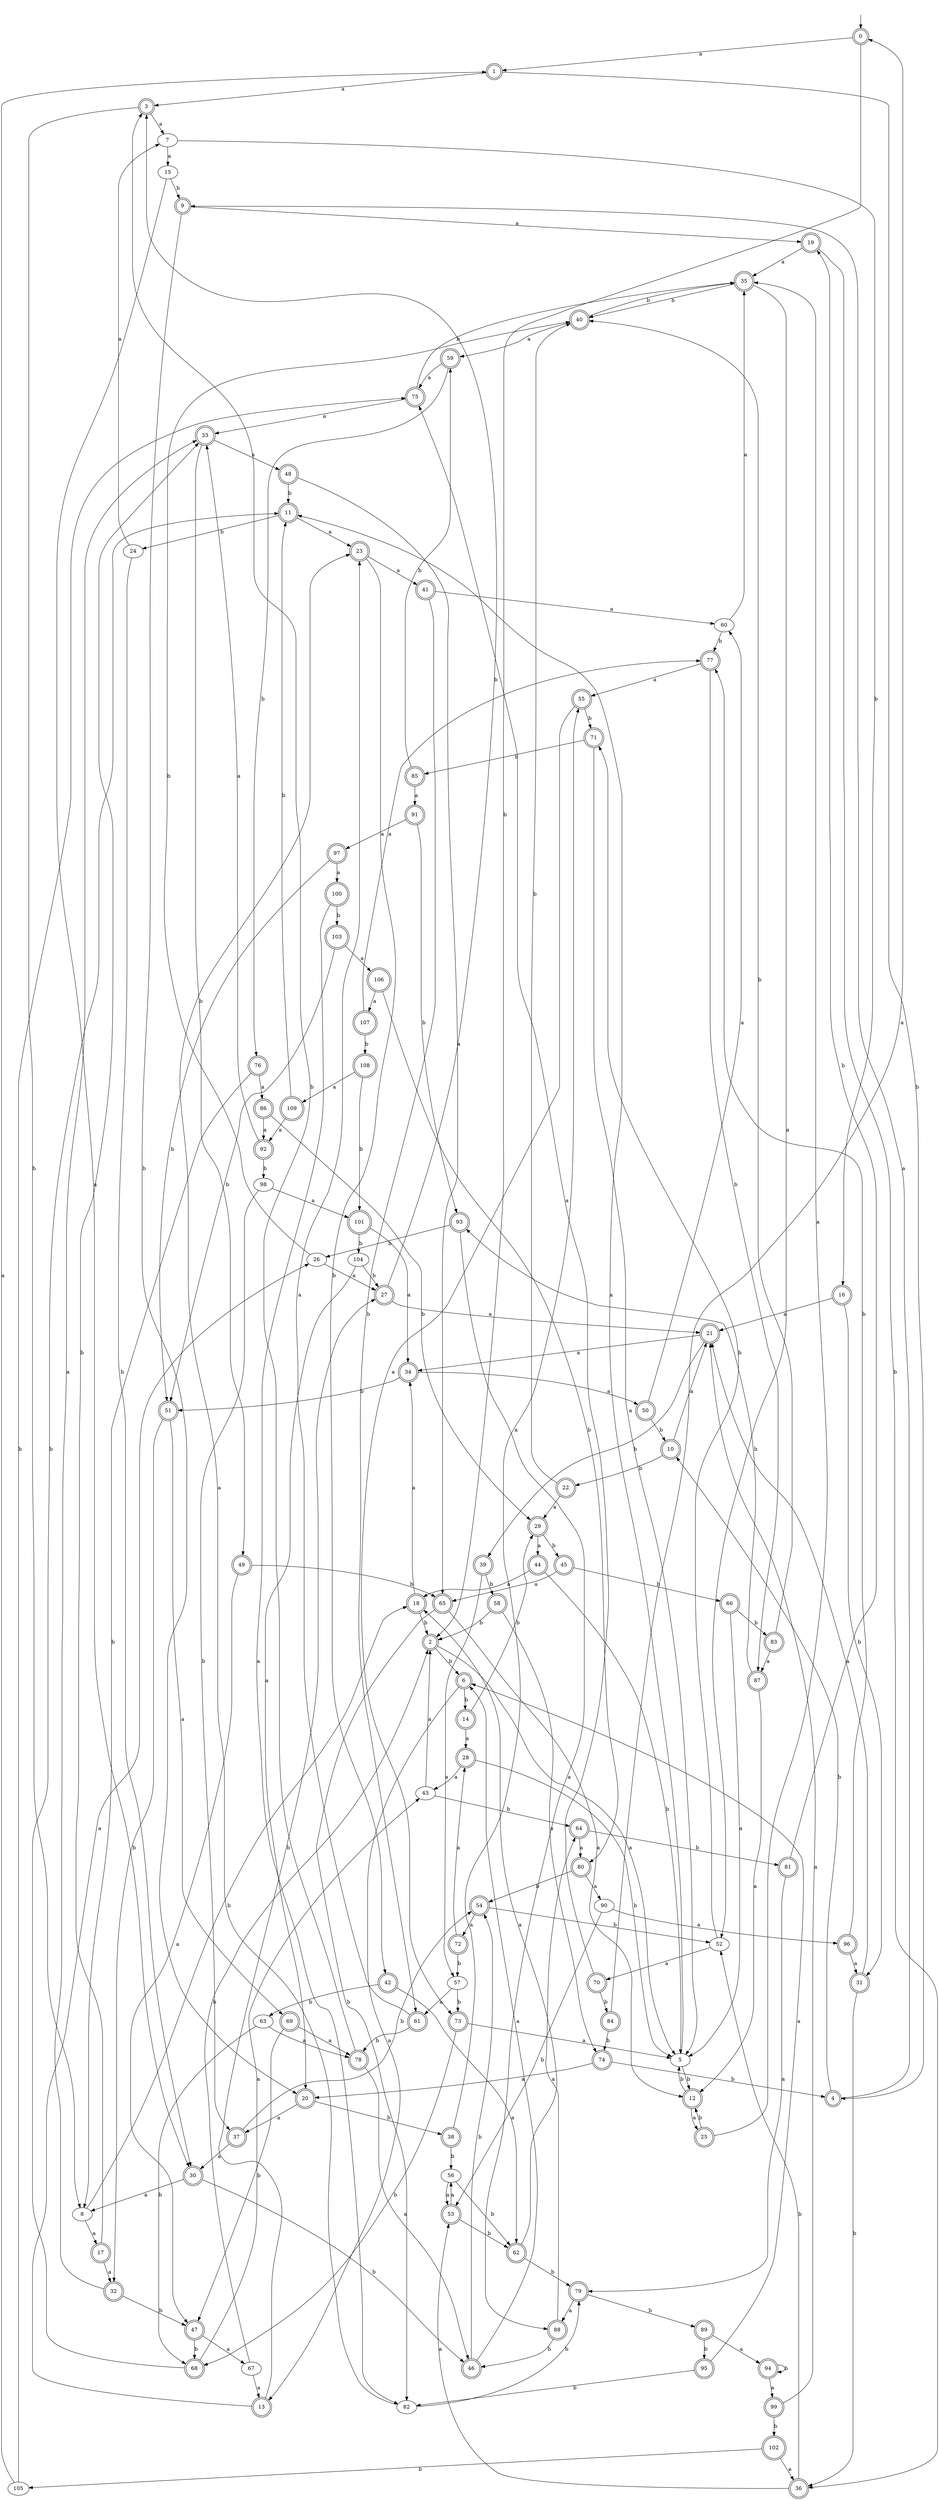 digraph RandomDFA {
  __start0 [label="", shape=none];
  __start0 -> 0 [label=""];
  0 [shape=circle] [shape=doublecircle]
  0 -> 1 [label="a"]
  0 -> 2 [label="b"]
  1 [shape=doublecircle]
  1 -> 3 [label="a"]
  1 -> 4 [label="b"]
  2 [shape=doublecircle]
  2 -> 5 [label="a"]
  2 -> 6 [label="b"]
  3 [shape=doublecircle]
  3 -> 7 [label="a"]
  3 -> 8 [label="b"]
  4 [shape=doublecircle]
  4 -> 9 [label="a"]
  4 -> 10 [label="b"]
  5
  5 -> 11 [label="a"]
  5 -> 12 [label="b"]
  6 [shape=doublecircle]
  6 -> 13 [label="a"]
  6 -> 14 [label="b"]
  7
  7 -> 15 [label="a"]
  7 -> 16 [label="b"]
  8
  8 -> 17 [label="a"]
  8 -> 18 [label="b"]
  9 [shape=doublecircle]
  9 -> 19 [label="a"]
  9 -> 20 [label="b"]
  10 [shape=doublecircle]
  10 -> 21 [label="a"]
  10 -> 22 [label="b"]
  11 [shape=doublecircle]
  11 -> 23 [label="a"]
  11 -> 24 [label="b"]
  12 [shape=doublecircle]
  12 -> 25 [label="a"]
  12 -> 5 [label="b"]
  13 [shape=doublecircle]
  13 -> 26 [label="a"]
  13 -> 27 [label="b"]
  14 [shape=doublecircle]
  14 -> 28 [label="a"]
  14 -> 29 [label="b"]
  15
  15 -> 30 [label="a"]
  15 -> 9 [label="b"]
  16 [shape=doublecircle]
  16 -> 21 [label="a"]
  16 -> 31 [label="b"]
  17 [shape=doublecircle]
  17 -> 32 [label="a"]
  17 -> 33 [label="b"]
  18 [shape=doublecircle]
  18 -> 34 [label="a"]
  18 -> 2 [label="b"]
  19 [shape=doublecircle]
  19 -> 35 [label="a"]
  19 -> 36 [label="b"]
  20 [shape=doublecircle]
  20 -> 37 [label="a"]
  20 -> 38 [label="b"]
  21 [shape=doublecircle]
  21 -> 34 [label="a"]
  21 -> 39 [label="b"]
  22 [shape=doublecircle]
  22 -> 29 [label="a"]
  22 -> 40 [label="b"]
  23 [shape=doublecircle]
  23 -> 41 [label="a"]
  23 -> 42 [label="b"]
  24
  24 -> 7 [label="a"]
  24 -> 30 [label="b"]
  25 [shape=doublecircle]
  25 -> 35 [label="a"]
  25 -> 12 [label="b"]
  26
  26 -> 27 [label="a"]
  26 -> 40 [label="b"]
  27 [shape=doublecircle]
  27 -> 21 [label="a"]
  27 -> 3 [label="b"]
  28 [shape=doublecircle]
  28 -> 43 [label="a"]
  28 -> 5 [label="b"]
  29 [shape=doublecircle]
  29 -> 44 [label="a"]
  29 -> 45 [label="b"]
  30 [shape=doublecircle]
  30 -> 8 [label="a"]
  30 -> 46 [label="b"]
  31 [shape=doublecircle]
  31 -> 21 [label="a"]
  31 -> 36 [label="b"]
  32 [shape=doublecircle]
  32 -> 33 [label="a"]
  32 -> 47 [label="b"]
  33 [shape=doublecircle]
  33 -> 48 [label="a"]
  33 -> 49 [label="b"]
  34 [shape=doublecircle]
  34 -> 50 [label="a"]
  34 -> 51 [label="b"]
  35 [shape=doublecircle]
  35 -> 52 [label="a"]
  35 -> 40 [label="b"]
  36 [shape=doublecircle]
  36 -> 53 [label="a"]
  36 -> 52 [label="b"]
  37 [shape=doublecircle]
  37 -> 30 [label="a"]
  37 -> 54 [label="b"]
  38 [shape=doublecircle]
  38 -> 55 [label="a"]
  38 -> 56 [label="b"]
  39 [shape=doublecircle]
  39 -> 57 [label="a"]
  39 -> 58 [label="b"]
  40 [shape=doublecircle]
  40 -> 59 [label="a"]
  40 -> 35 [label="b"]
  41 [shape=doublecircle]
  41 -> 60 [label="a"]
  41 -> 61 [label="b"]
  42 [shape=doublecircle]
  42 -> 62 [label="a"]
  42 -> 63 [label="b"]
  43
  43 -> 2 [label="a"]
  43 -> 64 [label="b"]
  44 [shape=doublecircle]
  44 -> 18 [label="a"]
  44 -> 5 [label="b"]
  45 [shape=doublecircle]
  45 -> 65 [label="a"]
  45 -> 66 [label="b"]
  46 [shape=doublecircle]
  46 -> 6 [label="a"]
  46 -> 54 [label="b"]
  47 [shape=doublecircle]
  47 -> 67 [label="a"]
  47 -> 68 [label="b"]
  48 [shape=doublecircle]
  48 -> 65 [label="a"]
  48 -> 11 [label="b"]
  49 [shape=doublecircle]
  49 -> 47 [label="a"]
  49 -> 65 [label="b"]
  50 [shape=doublecircle]
  50 -> 60 [label="a"]
  50 -> 10 [label="b"]
  51 [shape=doublecircle]
  51 -> 69 [label="a"]
  51 -> 32 [label="b"]
  52
  52 -> 70 [label="a"]
  52 -> 71 [label="b"]
  53 [shape=doublecircle]
  53 -> 56 [label="a"]
  53 -> 62 [label="b"]
  54 [shape=doublecircle]
  54 -> 72 [label="a"]
  54 -> 52 [label="b"]
  55 [shape=doublecircle]
  55 -> 73 [label="a"]
  55 -> 71 [label="b"]
  56
  56 -> 53 [label="a"]
  56 -> 62 [label="b"]
  57
  57 -> 61 [label="a"]
  57 -> 73 [label="b"]
  58 [shape=doublecircle]
  58 -> 74 [label="a"]
  58 -> 2 [label="b"]
  59 [shape=doublecircle]
  59 -> 75 [label="a"]
  59 -> 76 [label="b"]
  60
  60 -> 35 [label="a"]
  60 -> 77 [label="b"]
  61 [shape=doublecircle]
  61 -> 23 [label="a"]
  61 -> 78 [label="b"]
  62 [shape=doublecircle]
  62 -> 18 [label="a"]
  62 -> 79 [label="b"]
  63
  63 -> 78 [label="a"]
  63 -> 68 [label="b"]
  64 [shape=doublecircle]
  64 -> 80 [label="a"]
  64 -> 81 [label="b"]
  65 [shape=doublecircle]
  65 -> 12 [label="a"]
  65 -> 82 [label="b"]
  66 [shape=doublecircle]
  66 -> 5 [label="a"]
  66 -> 83 [label="b"]
  67
  67 -> 13 [label="a"]
  67 -> 2 [label="b"]
  68 [shape=doublecircle]
  68 -> 43 [label="a"]
  68 -> 11 [label="b"]
  69 [shape=doublecircle]
  69 -> 78 [label="a"]
  69 -> 47 [label="b"]
  70 [shape=doublecircle]
  70 -> 75 [label="a"]
  70 -> 84 [label="b"]
  71 [shape=doublecircle]
  71 -> 5 [label="a"]
  71 -> 85 [label="b"]
  72 [shape=doublecircle]
  72 -> 28 [label="a"]
  72 -> 57 [label="b"]
  73 [shape=doublecircle]
  73 -> 5 [label="a"]
  73 -> 68 [label="b"]
  74 [shape=doublecircle]
  74 -> 20 [label="a"]
  74 -> 4 [label="b"]
  75 [shape=doublecircle]
  75 -> 33 [label="a"]
  75 -> 35 [label="b"]
  76 [shape=doublecircle]
  76 -> 86 [label="a"]
  76 -> 8 [label="b"]
  77 [shape=doublecircle]
  77 -> 55 [label="a"]
  77 -> 87 [label="b"]
  78 [shape=doublecircle]
  78 -> 46 [label="a"]
  78 -> 3 [label="b"]
  79 [shape=doublecircle]
  79 -> 88 [label="a"]
  79 -> 89 [label="b"]
  80 [shape=doublecircle]
  80 -> 90 [label="a"]
  80 -> 54 [label="b"]
  81 [shape=doublecircle]
  81 -> 79 [label="a"]
  81 -> 19 [label="b"]
  82
  82 -> 23 [label="a"]
  82 -> 79 [label="b"]
  83 [shape=doublecircle]
  83 -> 87 [label="a"]
  83 -> 40 [label="b"]
  84 [shape=doublecircle]
  84 -> 0 [label="a"]
  84 -> 74 [label="b"]
  85 [shape=doublecircle]
  85 -> 91 [label="a"]
  85 -> 59 [label="b"]
  86 [shape=doublecircle]
  86 -> 92 [label="a"]
  86 -> 29 [label="b"]
  87 [shape=doublecircle]
  87 -> 12 [label="a"]
  87 -> 93 [label="b"]
  88 [shape=doublecircle]
  88 -> 64 [label="a"]
  88 -> 46 [label="b"]
  89 [shape=doublecircle]
  89 -> 94 [label="a"]
  89 -> 95 [label="b"]
  90
  90 -> 96 [label="a"]
  90 -> 53 [label="b"]
  91 [shape=doublecircle]
  91 -> 97 [label="a"]
  91 -> 93 [label="b"]
  92 [shape=doublecircle]
  92 -> 33 [label="a"]
  92 -> 98 [label="b"]
  93 [shape=doublecircle]
  93 -> 88 [label="a"]
  93 -> 26 [label="b"]
  94 [shape=doublecircle]
  94 -> 99 [label="a"]
  94 -> 94 [label="b"]
  95 [shape=doublecircle]
  95 -> 6 [label="a"]
  95 -> 82 [label="b"]
  96 [shape=doublecircle]
  96 -> 31 [label="a"]
  96 -> 77 [label="b"]
  97 [shape=doublecircle]
  97 -> 100 [label="a"]
  97 -> 51 [label="b"]
  98
  98 -> 101 [label="a"]
  98 -> 37 [label="b"]
  99 [shape=doublecircle]
  99 -> 21 [label="a"]
  99 -> 102 [label="b"]
  100 [shape=doublecircle]
  100 -> 82 [label="a"]
  100 -> 103 [label="b"]
  101 [shape=doublecircle]
  101 -> 34 [label="a"]
  101 -> 104 [label="b"]
  102 [shape=doublecircle]
  102 -> 36 [label="a"]
  102 -> 105 [label="b"]
  103 [shape=doublecircle]
  103 -> 106 [label="a"]
  103 -> 51 [label="b"]
  104
  104 -> 20 [label="a"]
  104 -> 27 [label="b"]
  105
  105 -> 1 [label="a"]
  105 -> 75 [label="b"]
  106 [shape=doublecircle]
  106 -> 107 [label="a"]
  106 -> 80 [label="b"]
  107 [shape=doublecircle]
  107 -> 77 [label="a"]
  107 -> 108 [label="b"]
  108 [shape=doublecircle]
  108 -> 109 [label="a"]
  108 -> 101 [label="b"]
  109 [shape=doublecircle]
  109 -> 92 [label="a"]
  109 -> 11 [label="b"]
}
